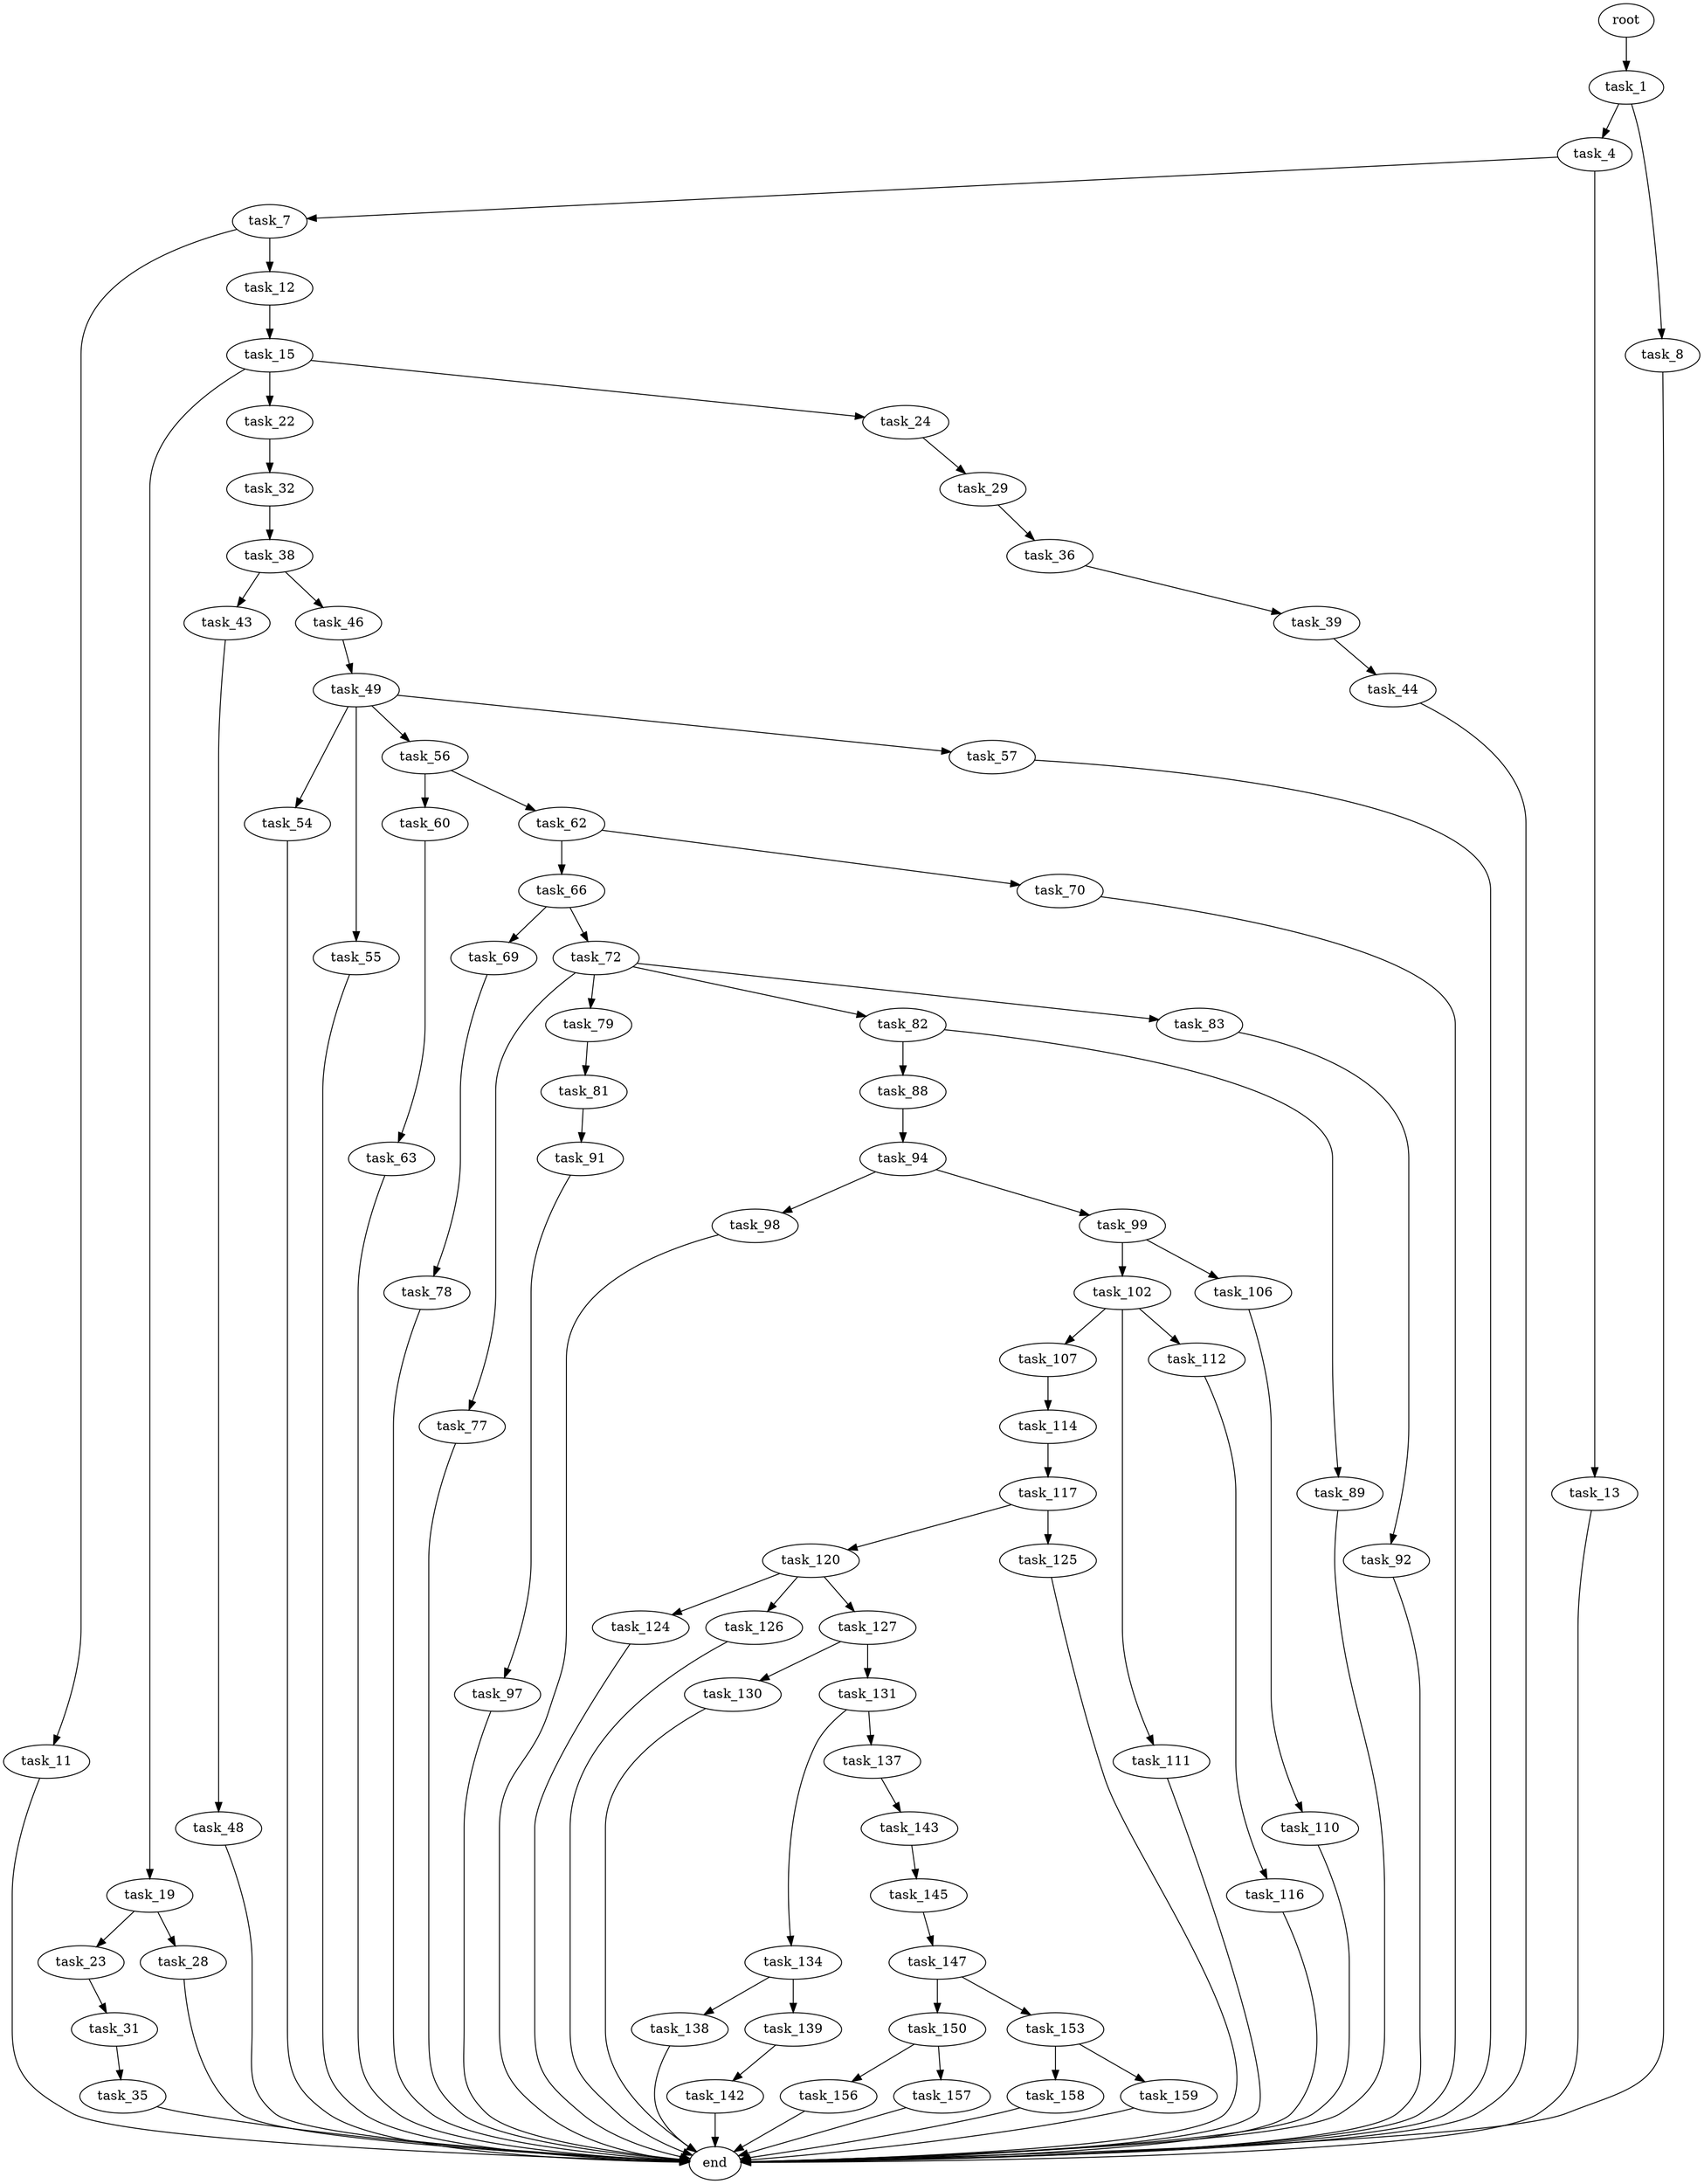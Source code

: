 digraph G {
  root [size="0.000000"];
  task_1 [size="2134013093.000000"];
  task_4 [size="381473264791.000000"];
  task_7 [size="37809556342.000000"];
  task_8 [size="611471004.000000"];
  task_11 [size="655075547792.000000"];
  task_12 [size="591809063878.000000"];
  task_13 [size="584763049854.000000"];
  task_15 [size="266622666268.000000"];
  task_19 [size="95705780138.000000"];
  task_22 [size="134217728000.000000"];
  task_23 [size="2324533585.000000"];
  task_24 [size="782757789696.000000"];
  task_28 [size="368293445632.000000"];
  task_29 [size="778097008015.000000"];
  task_31 [size="19925435514.000000"];
  task_32 [size="28991029248.000000"];
  task_35 [size="138539859853.000000"];
  task_36 [size="6787855501.000000"];
  task_38 [size="36406625407.000000"];
  task_39 [size="22376902261.000000"];
  task_43 [size="1625197900.000000"];
  task_44 [size="4349629406.000000"];
  task_46 [size="8589934592.000000"];
  task_48 [size="28323426337.000000"];
  task_49 [size="134217728000.000000"];
  task_54 [size="23488724899.000000"];
  task_55 [size="134217728000.000000"];
  task_56 [size="1885464856.000000"];
  task_57 [size="678258917978.000000"];
  task_60 [size="231928233984.000000"];
  task_62 [size="163490417283.000000"];
  task_63 [size="134217728000.000000"];
  task_66 [size="22690197056.000000"];
  task_69 [size="293602836582.000000"];
  task_70 [size="905026703611.000000"];
  task_72 [size="28991029248.000000"];
  task_77 [size="361299588.000000"];
  task_78 [size="125608444235.000000"];
  task_79 [size="231928233984.000000"];
  task_81 [size="448969343113.000000"];
  task_82 [size="549755813888.000000"];
  task_83 [size="374567234923.000000"];
  task_88 [size="5990027101.000000"];
  task_89 [size="7221519610.000000"];
  task_91 [size="2086265077.000000"];
  task_92 [size="11142722329.000000"];
  task_94 [size="8111224272.000000"];
  task_97 [size="537944371.000000"];
  task_98 [size="134217728000.000000"];
  task_99 [size="36065179200.000000"];
  task_102 [size="554419819453.000000"];
  task_106 [size="231928233984.000000"];
  task_107 [size="3523872319.000000"];
  task_110 [size="1073741824000.000000"];
  task_111 [size="22427365531.000000"];
  task_112 [size="35003063410.000000"];
  task_114 [size="341744215987.000000"];
  task_116 [size="368293445632.000000"];
  task_117 [size="549755813888.000000"];
  task_120 [size="1073741824000.000000"];
  task_124 [size="549755813888.000000"];
  task_125 [size="3328910321.000000"];
  task_126 [size="81086621061.000000"];
  task_127 [size="30629678074.000000"];
  task_130 [size="1133289957.000000"];
  task_131 [size="134217728000.000000"];
  task_134 [size="15248188969.000000"];
  task_137 [size="549755813888.000000"];
  task_138 [size="353420272151.000000"];
  task_139 [size="783223371671.000000"];
  task_142 [size="464760908091.000000"];
  task_143 [size="7249693171.000000"];
  task_145 [size="138676944457.000000"];
  task_147 [size="38403504097.000000"];
  task_150 [size="381411466796.000000"];
  task_153 [size="1131025154899.000000"];
  task_156 [size="211296100617.000000"];
  task_157 [size="201429263066.000000"];
  task_158 [size="1680449081.000000"];
  task_159 [size="91676084331.000000"];
  end [size="0.000000"];

  root -> task_1 [size="1.000000"];
  task_1 -> task_4 [size="33554432.000000"];
  task_1 -> task_8 [size="33554432.000000"];
  task_4 -> task_7 [size="301989888.000000"];
  task_4 -> task_13 [size="301989888.000000"];
  task_7 -> task_11 [size="75497472.000000"];
  task_7 -> task_12 [size="75497472.000000"];
  task_8 -> end [size="1.000000"];
  task_11 -> end [size="1.000000"];
  task_12 -> task_15 [size="411041792.000000"];
  task_13 -> end [size="1.000000"];
  task_15 -> task_19 [size="209715200.000000"];
  task_15 -> task_22 [size="209715200.000000"];
  task_15 -> task_24 [size="209715200.000000"];
  task_19 -> task_23 [size="209715200.000000"];
  task_19 -> task_28 [size="209715200.000000"];
  task_22 -> task_32 [size="209715200.000000"];
  task_23 -> task_31 [size="134217728.000000"];
  task_24 -> task_29 [size="679477248.000000"];
  task_28 -> end [size="1.000000"];
  task_29 -> task_36 [size="536870912.000000"];
  task_31 -> task_35 [size="536870912.000000"];
  task_32 -> task_38 [size="75497472.000000"];
  task_35 -> end [size="1.000000"];
  task_36 -> task_39 [size="134217728.000000"];
  task_38 -> task_43 [size="134217728.000000"];
  task_38 -> task_46 [size="134217728.000000"];
  task_39 -> task_44 [size="838860800.000000"];
  task_43 -> task_48 [size="75497472.000000"];
  task_44 -> end [size="1.000000"];
  task_46 -> task_49 [size="33554432.000000"];
  task_48 -> end [size="1.000000"];
  task_49 -> task_54 [size="209715200.000000"];
  task_49 -> task_55 [size="209715200.000000"];
  task_49 -> task_56 [size="209715200.000000"];
  task_49 -> task_57 [size="209715200.000000"];
  task_54 -> end [size="1.000000"];
  task_55 -> end [size="1.000000"];
  task_56 -> task_60 [size="33554432.000000"];
  task_56 -> task_62 [size="33554432.000000"];
  task_57 -> end [size="1.000000"];
  task_60 -> task_63 [size="301989888.000000"];
  task_62 -> task_66 [size="301989888.000000"];
  task_62 -> task_70 [size="301989888.000000"];
  task_63 -> end [size="1.000000"];
  task_66 -> task_69 [size="838860800.000000"];
  task_66 -> task_72 [size="838860800.000000"];
  task_69 -> task_78 [size="301989888.000000"];
  task_70 -> end [size="1.000000"];
  task_72 -> task_77 [size="75497472.000000"];
  task_72 -> task_79 [size="75497472.000000"];
  task_72 -> task_82 [size="75497472.000000"];
  task_72 -> task_83 [size="75497472.000000"];
  task_77 -> end [size="1.000000"];
  task_78 -> end [size="1.000000"];
  task_79 -> task_81 [size="301989888.000000"];
  task_81 -> task_91 [size="301989888.000000"];
  task_82 -> task_88 [size="536870912.000000"];
  task_82 -> task_89 [size="536870912.000000"];
  task_83 -> task_92 [size="536870912.000000"];
  task_88 -> task_94 [size="301989888.000000"];
  task_89 -> end [size="1.000000"];
  task_91 -> task_97 [size="33554432.000000"];
  task_92 -> end [size="1.000000"];
  task_94 -> task_98 [size="134217728.000000"];
  task_94 -> task_99 [size="134217728.000000"];
  task_97 -> end [size="1.000000"];
  task_98 -> end [size="1.000000"];
  task_99 -> task_102 [size="33554432.000000"];
  task_99 -> task_106 [size="33554432.000000"];
  task_102 -> task_107 [size="838860800.000000"];
  task_102 -> task_111 [size="838860800.000000"];
  task_102 -> task_112 [size="838860800.000000"];
  task_106 -> task_110 [size="301989888.000000"];
  task_107 -> task_114 [size="301989888.000000"];
  task_110 -> end [size="1.000000"];
  task_111 -> end [size="1.000000"];
  task_112 -> task_116 [size="679477248.000000"];
  task_114 -> task_117 [size="301989888.000000"];
  task_116 -> end [size="1.000000"];
  task_117 -> task_120 [size="536870912.000000"];
  task_117 -> task_125 [size="536870912.000000"];
  task_120 -> task_124 [size="838860800.000000"];
  task_120 -> task_126 [size="838860800.000000"];
  task_120 -> task_127 [size="838860800.000000"];
  task_124 -> end [size="1.000000"];
  task_125 -> end [size="1.000000"];
  task_126 -> end [size="1.000000"];
  task_127 -> task_130 [size="134217728.000000"];
  task_127 -> task_131 [size="134217728.000000"];
  task_130 -> end [size="1.000000"];
  task_131 -> task_134 [size="209715200.000000"];
  task_131 -> task_137 [size="209715200.000000"];
  task_134 -> task_138 [size="411041792.000000"];
  task_134 -> task_139 [size="411041792.000000"];
  task_137 -> task_143 [size="536870912.000000"];
  task_138 -> end [size="1.000000"];
  task_139 -> task_142 [size="536870912.000000"];
  task_142 -> end [size="1.000000"];
  task_143 -> task_145 [size="134217728.000000"];
  task_145 -> task_147 [size="134217728.000000"];
  task_147 -> task_150 [size="838860800.000000"];
  task_147 -> task_153 [size="838860800.000000"];
  task_150 -> task_156 [size="679477248.000000"];
  task_150 -> task_157 [size="679477248.000000"];
  task_153 -> task_158 [size="679477248.000000"];
  task_153 -> task_159 [size="679477248.000000"];
  task_156 -> end [size="1.000000"];
  task_157 -> end [size="1.000000"];
  task_158 -> end [size="1.000000"];
  task_159 -> end [size="1.000000"];
}
